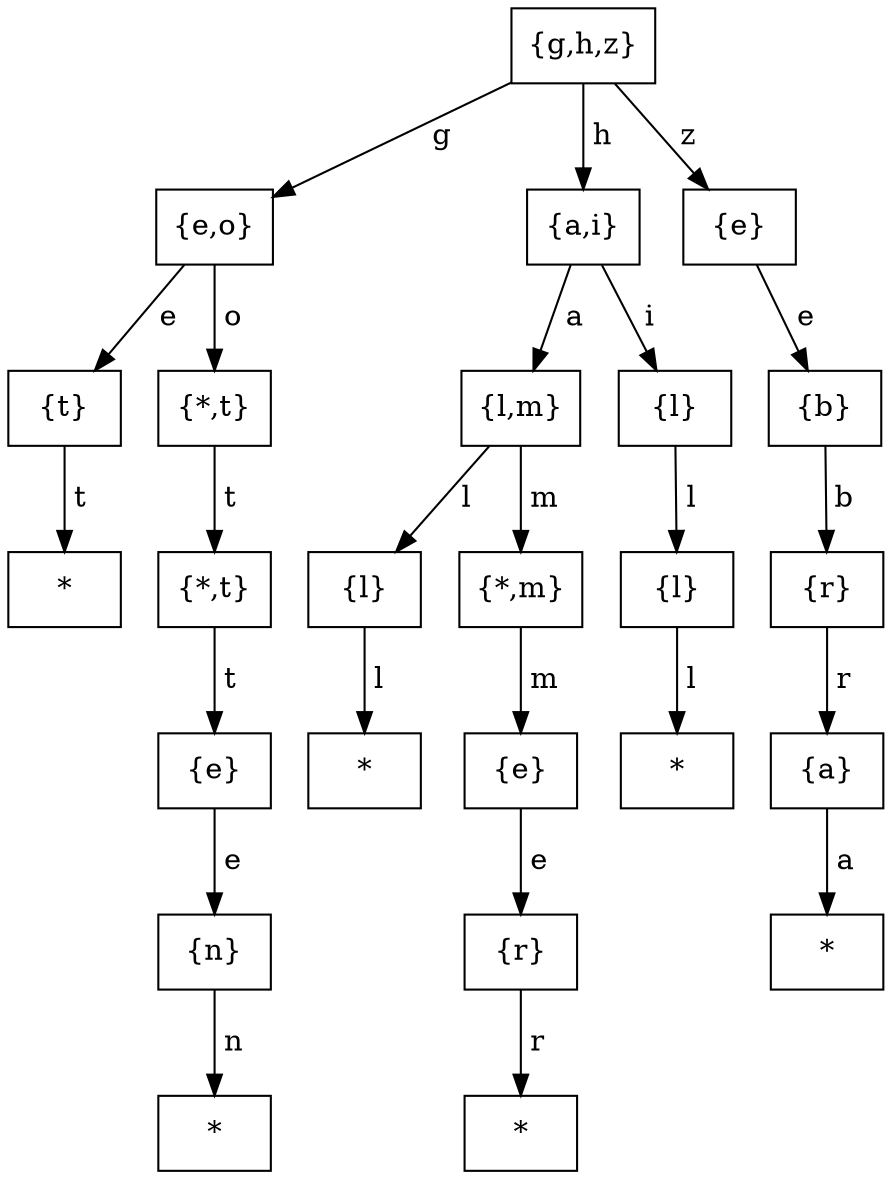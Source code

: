 digraph Tree {
    node [shape="rect"];
    root [label="{g,h,z}"];

    n1_0 [label="{e,o}"];
    n1_1 [label="{a,i}"];
    n1_2 [label="{e}"];

    root -> n1_0 [label=" g "];
    root -> n1_1 [label=" h "];
    root -> n1_2 [label=" z "];

    n2_0 [label="{t}"];
    n2_1 [label="{*,t}"];
    n2_2 [label="{l,m}"];
    n2_3 [label="{l}"];
    n2_4 [label="{b}"];

    n1_0 -> n2_0 [label=" e "];
    n1_0 -> n2_1 [label=" o "];
    n1_1 -> n2_2 [label=" a "];
    n1_1 -> n2_3 [label=" i "];
    n1_2 -> n2_4 [label=" e "];

    n3_0 [label="*"];
    n3_1 [label="{*,t}"];
    n3_2 [label="{l}"];
    n3_3 [label="{*,m}"];
    n3_4 [label="{l}"];
    n3_5 [label="{r}"];

    n2_0 -> n3_0 [label=" t "];
    n2_1 -> n3_1 [label=" t "];
    n2_2 -> n3_2 [label=" l "];
    n2_2 -> n3_3 [label=" m "];
    n2_3 -> n3_4 [label=" l "];
    n2_4 -> n3_5 [label=" b "];

    n4_0 [label="{e}"];
    n4_1 [label="*"];
    n4_2 [label="{e}"];
    n4_3 [label="*"];
    n4_4 [label="{a}"];

    n3_1 -> n4_0 [label=" t "];
    n3_2 -> n4_1 [label=" l "];
    n3_3 -> n4_2 [label=" m "];
    n3_4 -> n4_3 [label=" l "];
    n3_5 -> n4_4 [label=" r "];

    n5_0 [label="{n}"];
    n5_1 [label="{r}"];
    n5_2 [label="*"];

    n4_0 -> n5_0 [label=" e "];
    n4_2 -> n5_1 [label=" e "];
    n4_4 -> n5_2 [label=" a "];

    n6_0 [label="*"];
    n6_1 [label="*"];

    n5_0 -> n6_0 [label=" n "];
    n5_1 -> n6_1 [label=" r "];
}
